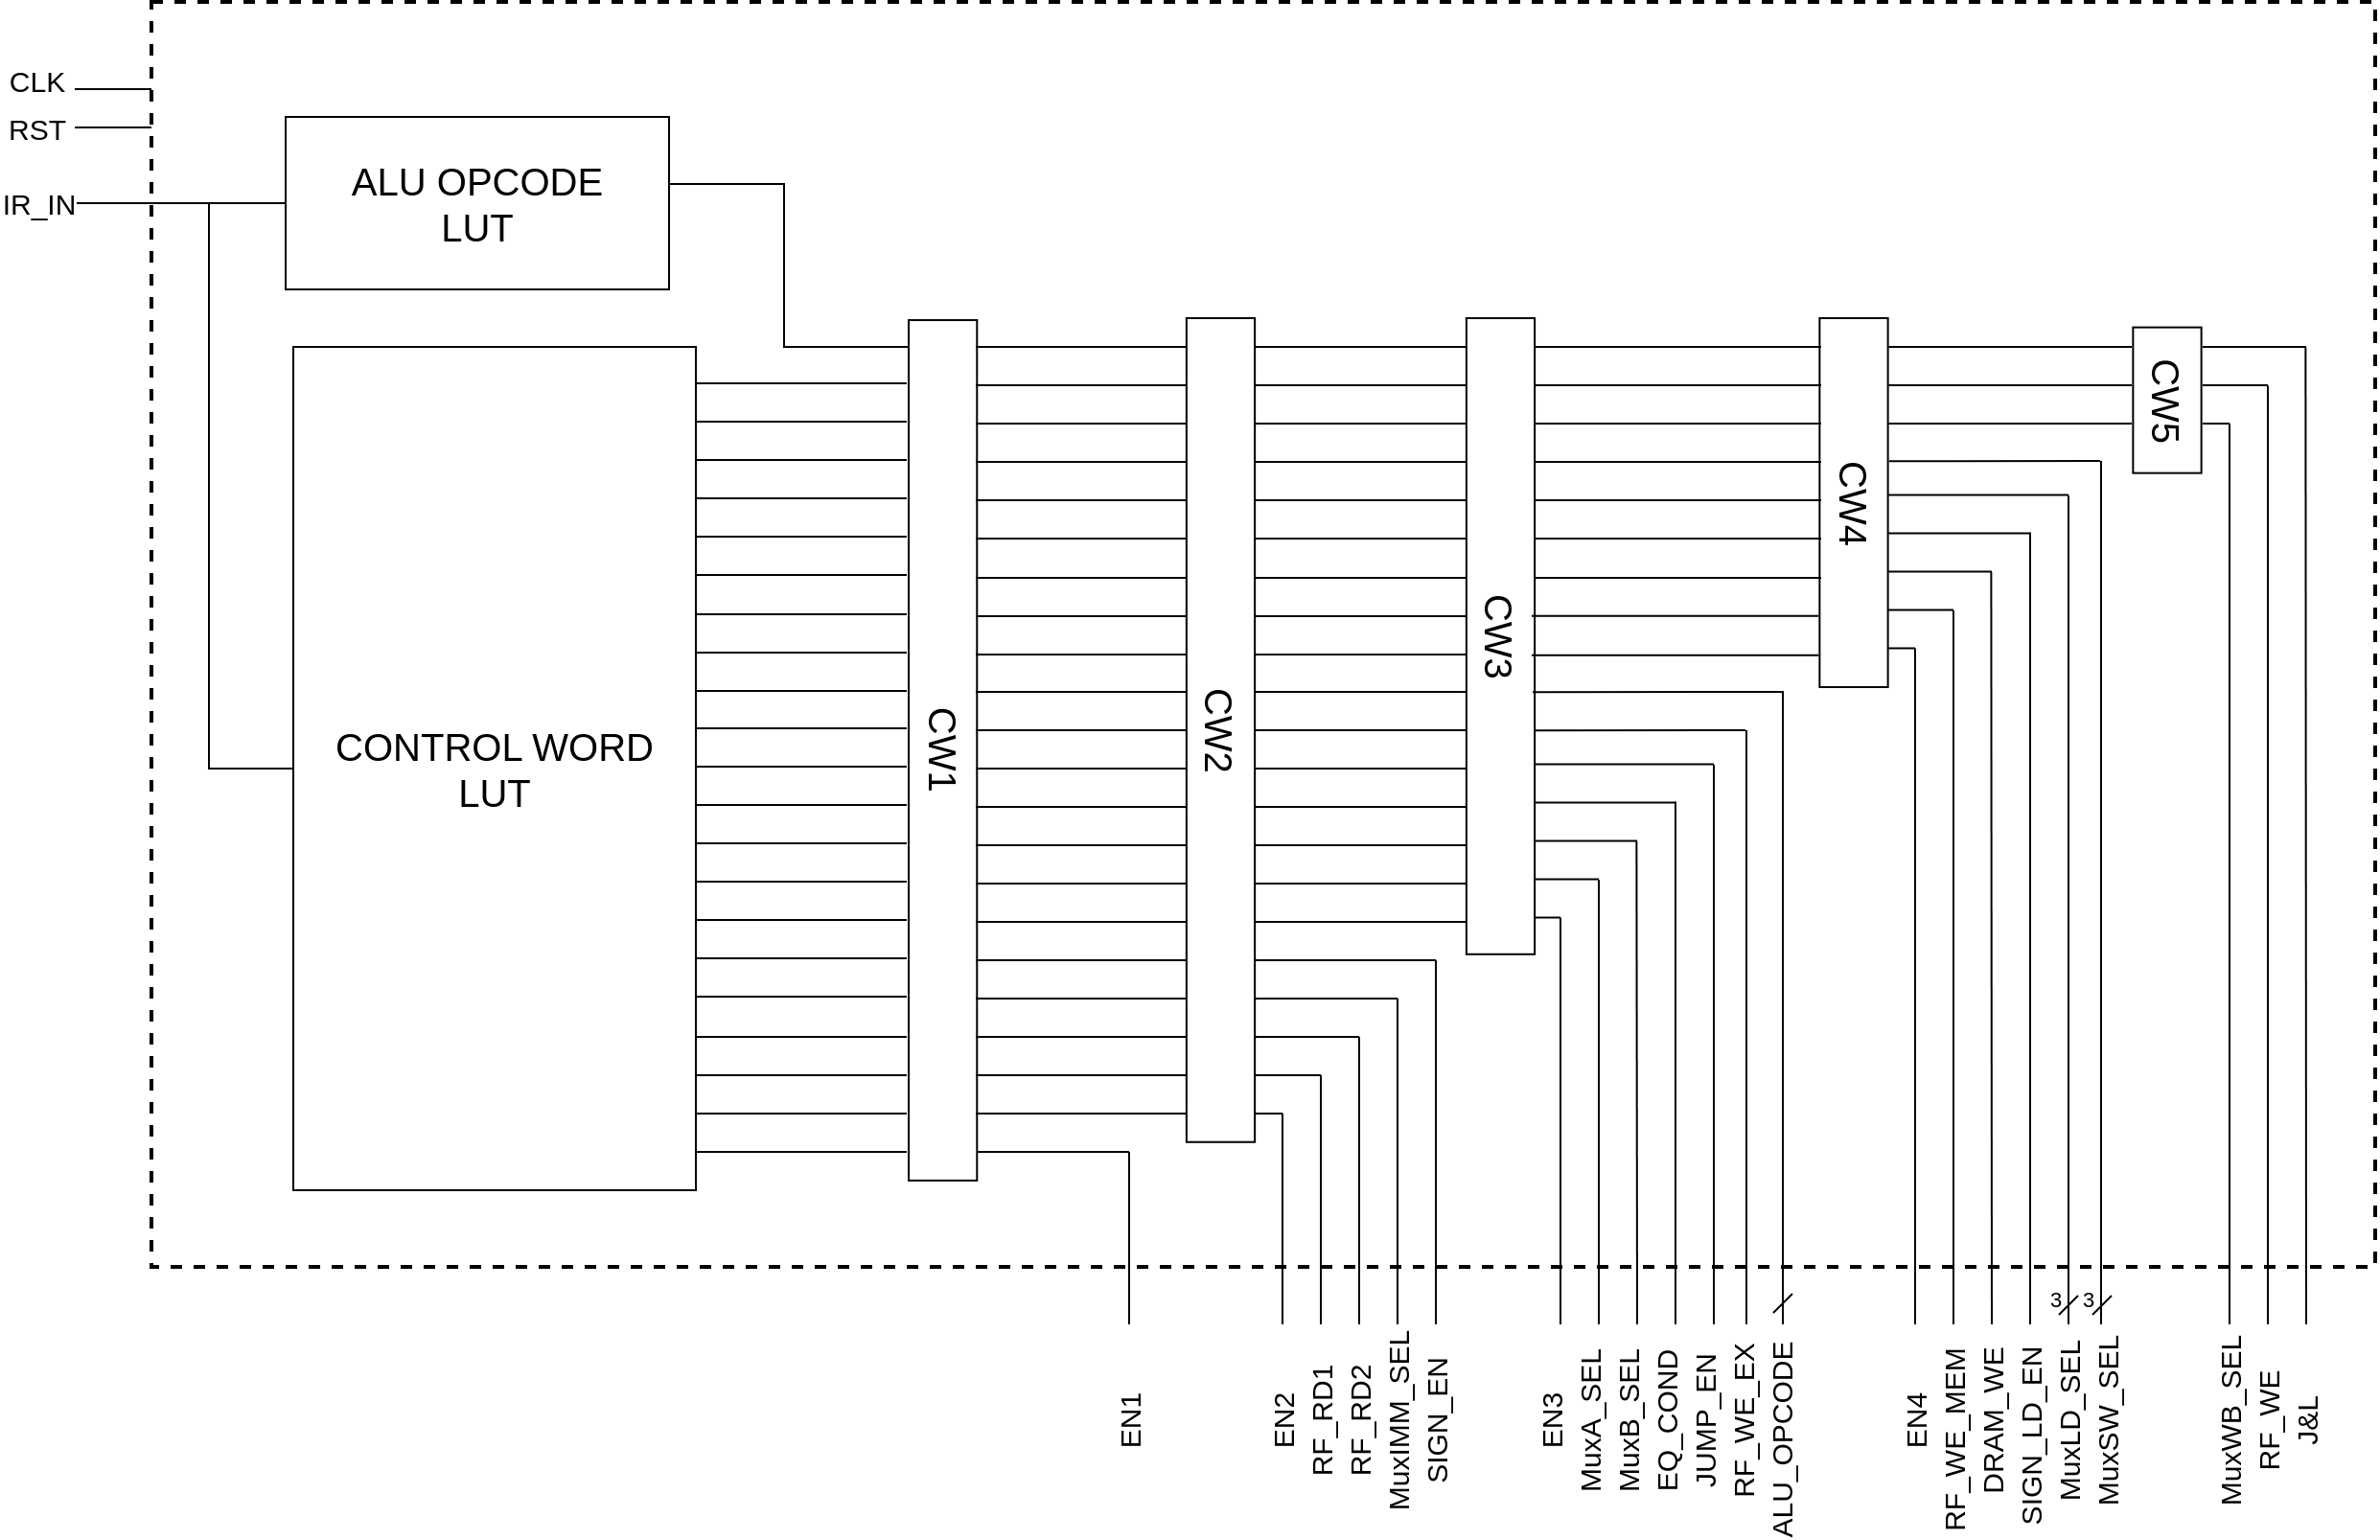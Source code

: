 <mxfile version="13.7.2" type="github">
  <diagram id="BcgjFatTGbTyj0E-JvCU" name="Page-1">
    <mxGraphModel dx="1577" dy="983" grid="1" gridSize="10" guides="1" tooltips="1" connect="1" arrows="1" fold="1" page="1" pageScale="1" pageWidth="850" pageHeight="1100" math="0" shadow="0">
      <root>
        <mxCell id="0" />
        <mxCell id="1" parent="0" />
        <mxCell id="JgftFQ6_yCxk7IAfxNmy-196" value="" style="rounded=0;whiteSpace=wrap;html=1;dashed=1;strokeWidth=2;fillColor=none;" parent="1" vertex="1">
          <mxGeometry x="310" y="170" width="1160" height="660" as="geometry" />
        </mxCell>
        <mxCell id="JgftFQ6_yCxk7IAfxNmy-183" value="" style="endArrow=none;html=1;" parent="1" edge="1">
          <mxGeometry width="50" height="50" relative="1" as="geometry">
            <mxPoint x="270" y="235.52" as="sourcePoint" />
            <mxPoint x="310" y="235.52" as="targetPoint" />
          </mxGeometry>
        </mxCell>
        <mxCell id="JgftFQ6_yCxk7IAfxNmy-184" value="" style="endArrow=none;html=1;" parent="1" edge="1">
          <mxGeometry width="50" height="50" relative="1" as="geometry">
            <mxPoint x="270" y="215.52" as="sourcePoint" />
            <mxPoint x="310" y="215.52" as="targetPoint" />
          </mxGeometry>
        </mxCell>
        <mxCell id="JgftFQ6_yCxk7IAfxNmy-195" value="" style="group;" parent="1" vertex="1" connectable="0">
          <mxGeometry x="270" y="230" width="1164" height="630" as="geometry" />
        </mxCell>
        <mxCell id="JgftFQ6_yCxk7IAfxNmy-191" style="edgeStyle=orthogonalEdgeStyle;rounded=0;orthogonalLoop=1;jettySize=auto;html=1;endArrow=none;endFill=0;" parent="JgftFQ6_yCxk7IAfxNmy-195" source="JgftFQ6_yCxk7IAfxNmy-2" edge="1">
          <mxGeometry relative="1" as="geometry">
            <mxPoint y="45" as="targetPoint" />
          </mxGeometry>
        </mxCell>
        <mxCell id="JgftFQ6_yCxk7IAfxNmy-231" value="IR_IN" style="edgeLabel;html=1;align=center;verticalAlign=middle;resizable=0;points=[];fontSize=15;" parent="JgftFQ6_yCxk7IAfxNmy-191" vertex="1" connectable="0">
          <mxGeometry x="0.841" relative="1" as="geometry">
            <mxPoint x="-28.62" as="offset" />
          </mxGeometry>
        </mxCell>
        <mxCell id="JgftFQ6_yCxk7IAfxNmy-2" value="ALU OPCODE &lt;br style=&quot;font-size: 20px;&quot;&gt;LUT" style="rounded=0;whiteSpace=wrap;html=1;fillColor=none;fontSize=20;" parent="JgftFQ6_yCxk7IAfxNmy-195" vertex="1">
          <mxGeometry x="110" width="200" height="90" as="geometry" />
        </mxCell>
        <mxCell id="JgftFQ6_yCxk7IAfxNmy-3" value="CONTROL WORD &lt;br style=&quot;font-size: 20px;&quot;&gt;LUT" style="rounded=0;whiteSpace=wrap;html=1;fillColor=none;fontSize=20;" parent="JgftFQ6_yCxk7IAfxNmy-195" vertex="1">
          <mxGeometry x="114" y="120" width="210" height="440" as="geometry" />
        </mxCell>
        <mxCell id="JgftFQ6_yCxk7IAfxNmy-189" style="edgeStyle=orthogonalEdgeStyle;rounded=0;orthogonalLoop=1;jettySize=auto;html=1;exitX=0;exitY=0.5;exitDx=0;exitDy=0;entryX=0;entryY=0.5;entryDx=0;entryDy=0;endArrow=none;endFill=0;" parent="JgftFQ6_yCxk7IAfxNmy-195" source="JgftFQ6_yCxk7IAfxNmy-2" target="JgftFQ6_yCxk7IAfxNmy-3" edge="1">
          <mxGeometry relative="1" as="geometry">
            <Array as="points">
              <mxPoint x="70" y="45" />
              <mxPoint x="70" y="340" />
            </Array>
          </mxGeometry>
        </mxCell>
        <mxCell id="JgftFQ6_yCxk7IAfxNmy-4" value="CW1" style="rounded=0;whiteSpace=wrap;html=1;rotation=90;fontSize=20;" parent="JgftFQ6_yCxk7IAfxNmy-195" vertex="1">
          <mxGeometry x="228.37" y="312.67" width="448.92" height="35.63" as="geometry" />
        </mxCell>
        <mxCell id="JgftFQ6_yCxk7IAfxNmy-5" style="edgeStyle=orthogonalEdgeStyle;rounded=0;orthogonalLoop=1;jettySize=auto;html=1;entryX=0.25;entryY=1;entryDx=0;entryDy=0;endArrow=none;endFill=0;" parent="JgftFQ6_yCxk7IAfxNmy-195" source="JgftFQ6_yCxk7IAfxNmy-2" target="JgftFQ6_yCxk7IAfxNmy-4" edge="1">
          <mxGeometry relative="1" as="geometry">
            <Array as="points">
              <mxPoint x="370" y="35" />
              <mxPoint x="370" y="120" />
              <mxPoint x="435" y="120" />
            </Array>
          </mxGeometry>
        </mxCell>
        <mxCell id="JgftFQ6_yCxk7IAfxNmy-29" value="" style="endArrow=none;html=1;" parent="JgftFQ6_yCxk7IAfxNmy-195" edge="1">
          <mxGeometry width="50" height="50" relative="1" as="geometry">
            <mxPoint x="470" y="120" as="sourcePoint" />
            <mxPoint x="580" y="120" as="targetPoint" />
          </mxGeometry>
        </mxCell>
        <mxCell id="JgftFQ6_yCxk7IAfxNmy-30" value="" style="endArrow=none;html=1;" parent="JgftFQ6_yCxk7IAfxNmy-195" edge="1">
          <mxGeometry width="50" height="50" relative="1" as="geometry">
            <mxPoint x="470" y="140.0" as="sourcePoint" />
            <mxPoint x="580" y="140.0" as="targetPoint" />
          </mxGeometry>
        </mxCell>
        <mxCell id="JgftFQ6_yCxk7IAfxNmy-31" value="" style="endArrow=none;html=1;" parent="JgftFQ6_yCxk7IAfxNmy-195" edge="1">
          <mxGeometry width="50" height="50" relative="1" as="geometry">
            <mxPoint x="470" y="160.0" as="sourcePoint" />
            <mxPoint x="580" y="160.0" as="targetPoint" />
          </mxGeometry>
        </mxCell>
        <mxCell id="JgftFQ6_yCxk7IAfxNmy-32" value="" style="endArrow=none;html=1;" parent="JgftFQ6_yCxk7IAfxNmy-195" edge="1">
          <mxGeometry width="50" height="50" relative="1" as="geometry">
            <mxPoint x="470" y="180.0" as="sourcePoint" />
            <mxPoint x="580" y="180.0" as="targetPoint" />
          </mxGeometry>
        </mxCell>
        <mxCell id="JgftFQ6_yCxk7IAfxNmy-33" value="" style="endArrow=none;html=1;" parent="JgftFQ6_yCxk7IAfxNmy-195" edge="1">
          <mxGeometry width="50" height="50" relative="1" as="geometry">
            <mxPoint x="470" y="200.0" as="sourcePoint" />
            <mxPoint x="580" y="200.0" as="targetPoint" />
          </mxGeometry>
        </mxCell>
        <mxCell id="JgftFQ6_yCxk7IAfxNmy-34" value="" style="endArrow=none;html=1;" parent="JgftFQ6_yCxk7IAfxNmy-195" edge="1">
          <mxGeometry width="50" height="50" relative="1" as="geometry">
            <mxPoint x="470" y="220" as="sourcePoint" />
            <mxPoint x="580" y="220" as="targetPoint" />
          </mxGeometry>
        </mxCell>
        <mxCell id="JgftFQ6_yCxk7IAfxNmy-35" value="" style="endArrow=none;html=1;" parent="JgftFQ6_yCxk7IAfxNmy-195" edge="1">
          <mxGeometry width="50" height="50" relative="1" as="geometry">
            <mxPoint x="470" y="240.46" as="sourcePoint" />
            <mxPoint x="580" y="240.46" as="targetPoint" />
          </mxGeometry>
        </mxCell>
        <mxCell id="JgftFQ6_yCxk7IAfxNmy-36" value="" style="endArrow=none;html=1;" parent="JgftFQ6_yCxk7IAfxNmy-195" edge="1">
          <mxGeometry width="50" height="50" relative="1" as="geometry">
            <mxPoint x="470" y="260.46" as="sourcePoint" />
            <mxPoint x="580" y="260.46" as="targetPoint" />
          </mxGeometry>
        </mxCell>
        <mxCell id="JgftFQ6_yCxk7IAfxNmy-37" value="" style="endArrow=none;html=1;" parent="JgftFQ6_yCxk7IAfxNmy-195" edge="1">
          <mxGeometry width="50" height="50" relative="1" as="geometry">
            <mxPoint x="470" y="280.46" as="sourcePoint" />
            <mxPoint x="580" y="280.46" as="targetPoint" />
          </mxGeometry>
        </mxCell>
        <mxCell id="JgftFQ6_yCxk7IAfxNmy-38" value="" style="endArrow=none;html=1;" parent="JgftFQ6_yCxk7IAfxNmy-195" edge="1">
          <mxGeometry width="50" height="50" relative="1" as="geometry">
            <mxPoint x="470" y="300" as="sourcePoint" />
            <mxPoint x="580" y="300" as="targetPoint" />
          </mxGeometry>
        </mxCell>
        <mxCell id="JgftFQ6_yCxk7IAfxNmy-39" value="" style="endArrow=none;html=1;" parent="JgftFQ6_yCxk7IAfxNmy-195" edge="1">
          <mxGeometry width="50" height="50" relative="1" as="geometry">
            <mxPoint x="470" y="320" as="sourcePoint" />
            <mxPoint x="580" y="320" as="targetPoint" />
          </mxGeometry>
        </mxCell>
        <mxCell id="JgftFQ6_yCxk7IAfxNmy-40" value="" style="endArrow=none;html=1;" parent="JgftFQ6_yCxk7IAfxNmy-195" edge="1">
          <mxGeometry width="50" height="50" relative="1" as="geometry">
            <mxPoint x="470" y="340" as="sourcePoint" />
            <mxPoint x="580" y="340" as="targetPoint" />
          </mxGeometry>
        </mxCell>
        <mxCell id="JgftFQ6_yCxk7IAfxNmy-41" value="" style="endArrow=none;html=1;" parent="JgftFQ6_yCxk7IAfxNmy-195" edge="1">
          <mxGeometry width="50" height="50" relative="1" as="geometry">
            <mxPoint x="470" y="360" as="sourcePoint" />
            <mxPoint x="580" y="360" as="targetPoint" />
          </mxGeometry>
        </mxCell>
        <mxCell id="JgftFQ6_yCxk7IAfxNmy-42" value="" style="endArrow=none;html=1;" parent="JgftFQ6_yCxk7IAfxNmy-195" edge="1">
          <mxGeometry width="50" height="50" relative="1" as="geometry">
            <mxPoint x="470" y="380" as="sourcePoint" />
            <mxPoint x="580" y="380" as="targetPoint" />
          </mxGeometry>
        </mxCell>
        <mxCell id="JgftFQ6_yCxk7IAfxNmy-43" value="" style="endArrow=none;html=1;" parent="JgftFQ6_yCxk7IAfxNmy-195" edge="1">
          <mxGeometry width="50" height="50" relative="1" as="geometry">
            <mxPoint x="470" y="400" as="sourcePoint" />
            <mxPoint x="580" y="400" as="targetPoint" />
          </mxGeometry>
        </mxCell>
        <mxCell id="JgftFQ6_yCxk7IAfxNmy-44" value="" style="endArrow=none;html=1;" parent="JgftFQ6_yCxk7IAfxNmy-195" edge="1">
          <mxGeometry width="50" height="50" relative="1" as="geometry">
            <mxPoint x="470" y="420" as="sourcePoint" />
            <mxPoint x="580" y="420" as="targetPoint" />
          </mxGeometry>
        </mxCell>
        <mxCell id="JgftFQ6_yCxk7IAfxNmy-45" value="" style="endArrow=none;html=1;" parent="JgftFQ6_yCxk7IAfxNmy-195" edge="1">
          <mxGeometry width="50" height="50" relative="1" as="geometry">
            <mxPoint x="470" y="440" as="sourcePoint" />
            <mxPoint x="580" y="440" as="targetPoint" />
          </mxGeometry>
        </mxCell>
        <mxCell id="JgftFQ6_yCxk7IAfxNmy-47" value="CW2" style="rounded=0;whiteSpace=wrap;html=1;rotation=90;fontSize=20;" parent="JgftFQ6_yCxk7IAfxNmy-195" vertex="1">
          <mxGeometry x="382.82" y="302.12" width="429.87" height="35.63" as="geometry" />
        </mxCell>
        <mxCell id="JgftFQ6_yCxk7IAfxNmy-48" value="" style="endArrow=none;html=1;" parent="JgftFQ6_yCxk7IAfxNmy-195" edge="1">
          <mxGeometry width="50" height="50" relative="1" as="geometry">
            <mxPoint x="616" y="120" as="sourcePoint" />
            <mxPoint x="726" y="120" as="targetPoint" />
          </mxGeometry>
        </mxCell>
        <mxCell id="JgftFQ6_yCxk7IAfxNmy-49" value="" style="endArrow=none;html=1;" parent="JgftFQ6_yCxk7IAfxNmy-195" edge="1">
          <mxGeometry width="50" height="50" relative="1" as="geometry">
            <mxPoint x="616" y="140" as="sourcePoint" />
            <mxPoint x="726" y="140" as="targetPoint" />
          </mxGeometry>
        </mxCell>
        <mxCell id="JgftFQ6_yCxk7IAfxNmy-50" value="" style="endArrow=none;html=1;" parent="JgftFQ6_yCxk7IAfxNmy-195" edge="1">
          <mxGeometry width="50" height="50" relative="1" as="geometry">
            <mxPoint x="616" y="160" as="sourcePoint" />
            <mxPoint x="726" y="160" as="targetPoint" />
          </mxGeometry>
        </mxCell>
        <mxCell id="JgftFQ6_yCxk7IAfxNmy-51" value="" style="endArrow=none;html=1;" parent="JgftFQ6_yCxk7IAfxNmy-195" edge="1">
          <mxGeometry width="50" height="50" relative="1" as="geometry">
            <mxPoint x="616" y="180" as="sourcePoint" />
            <mxPoint x="726" y="180" as="targetPoint" />
          </mxGeometry>
        </mxCell>
        <mxCell id="JgftFQ6_yCxk7IAfxNmy-52" value="" style="endArrow=none;html=1;" parent="JgftFQ6_yCxk7IAfxNmy-195" edge="1">
          <mxGeometry width="50" height="50" relative="1" as="geometry">
            <mxPoint x="616" y="200" as="sourcePoint" />
            <mxPoint x="726" y="200" as="targetPoint" />
          </mxGeometry>
        </mxCell>
        <mxCell id="JgftFQ6_yCxk7IAfxNmy-53" value="" style="endArrow=none;html=1;" parent="JgftFQ6_yCxk7IAfxNmy-195" edge="1">
          <mxGeometry width="50" height="50" relative="1" as="geometry">
            <mxPoint x="616" y="220.0" as="sourcePoint" />
            <mxPoint x="726" y="220.0" as="targetPoint" />
          </mxGeometry>
        </mxCell>
        <mxCell id="JgftFQ6_yCxk7IAfxNmy-54" value="" style="endArrow=none;html=1;" parent="JgftFQ6_yCxk7IAfxNmy-195" edge="1">
          <mxGeometry width="50" height="50" relative="1" as="geometry">
            <mxPoint x="616" y="240.46" as="sourcePoint" />
            <mxPoint x="726" y="240.46" as="targetPoint" />
          </mxGeometry>
        </mxCell>
        <mxCell id="JgftFQ6_yCxk7IAfxNmy-55" value="" style="endArrow=none;html=1;" parent="JgftFQ6_yCxk7IAfxNmy-195" edge="1">
          <mxGeometry width="50" height="50" relative="1" as="geometry">
            <mxPoint x="616" y="260.46" as="sourcePoint" />
            <mxPoint x="726" y="260.46" as="targetPoint" />
          </mxGeometry>
        </mxCell>
        <mxCell id="JgftFQ6_yCxk7IAfxNmy-56" value="" style="endArrow=none;html=1;" parent="JgftFQ6_yCxk7IAfxNmy-195" edge="1">
          <mxGeometry width="50" height="50" relative="1" as="geometry">
            <mxPoint x="616" y="280.46" as="sourcePoint" />
            <mxPoint x="726" y="280.46" as="targetPoint" />
          </mxGeometry>
        </mxCell>
        <mxCell id="JgftFQ6_yCxk7IAfxNmy-57" value="" style="endArrow=none;html=1;" parent="JgftFQ6_yCxk7IAfxNmy-195" edge="1">
          <mxGeometry width="50" height="50" relative="1" as="geometry">
            <mxPoint x="616" y="300.0" as="sourcePoint" />
            <mxPoint x="726" y="300.0" as="targetPoint" />
          </mxGeometry>
        </mxCell>
        <mxCell id="JgftFQ6_yCxk7IAfxNmy-58" value="" style="endArrow=none;html=1;" parent="JgftFQ6_yCxk7IAfxNmy-195" edge="1">
          <mxGeometry width="50" height="50" relative="1" as="geometry">
            <mxPoint x="616" y="320.0" as="sourcePoint" />
            <mxPoint x="726" y="320.0" as="targetPoint" />
          </mxGeometry>
        </mxCell>
        <mxCell id="JgftFQ6_yCxk7IAfxNmy-59" value="" style="endArrow=none;html=1;" parent="JgftFQ6_yCxk7IAfxNmy-195" edge="1">
          <mxGeometry width="50" height="50" relative="1" as="geometry">
            <mxPoint x="616" y="340.0" as="sourcePoint" />
            <mxPoint x="726" y="340.0" as="targetPoint" />
          </mxGeometry>
        </mxCell>
        <mxCell id="JgftFQ6_yCxk7IAfxNmy-60" value="CW3" style="rounded=0;whiteSpace=wrap;html=1;rotation=90;fontSize=20;" parent="JgftFQ6_yCxk7IAfxNmy-195" vertex="1">
          <mxGeometry x="577.82" y="253.13" width="331.87" height="35.63" as="geometry" />
        </mxCell>
        <mxCell id="JgftFQ6_yCxk7IAfxNmy-68" value="CW4" style="rounded=0;whiteSpace=wrap;html=1;rotation=90;fontSize=20;" parent="JgftFQ6_yCxk7IAfxNmy-195" vertex="1">
          <mxGeometry x="831.75" y="183.44" width="192.5" height="35.63" as="geometry" />
        </mxCell>
        <mxCell id="JgftFQ6_yCxk7IAfxNmy-69" value="" style="endArrow=none;html=1;" parent="JgftFQ6_yCxk7IAfxNmy-195" edge="1">
          <mxGeometry width="50" height="50" relative="1" as="geometry">
            <mxPoint x="324" y="139" as="sourcePoint" />
            <mxPoint x="434" y="139" as="targetPoint" />
          </mxGeometry>
        </mxCell>
        <mxCell id="JgftFQ6_yCxk7IAfxNmy-70" value="" style="endArrow=none;html=1;" parent="JgftFQ6_yCxk7IAfxNmy-195" edge="1">
          <mxGeometry width="50" height="50" relative="1" as="geometry">
            <mxPoint x="324" y="159" as="sourcePoint" />
            <mxPoint x="434" y="159" as="targetPoint" />
          </mxGeometry>
        </mxCell>
        <mxCell id="JgftFQ6_yCxk7IAfxNmy-71" value="" style="endArrow=none;html=1;" parent="JgftFQ6_yCxk7IAfxNmy-195" edge="1">
          <mxGeometry width="50" height="50" relative="1" as="geometry">
            <mxPoint x="324" y="179" as="sourcePoint" />
            <mxPoint x="434" y="179" as="targetPoint" />
          </mxGeometry>
        </mxCell>
        <mxCell id="JgftFQ6_yCxk7IAfxNmy-72" value="" style="endArrow=none;html=1;" parent="JgftFQ6_yCxk7IAfxNmy-195" edge="1">
          <mxGeometry width="50" height="50" relative="1" as="geometry">
            <mxPoint x="324" y="199" as="sourcePoint" />
            <mxPoint x="434" y="199" as="targetPoint" />
          </mxGeometry>
        </mxCell>
        <mxCell id="JgftFQ6_yCxk7IAfxNmy-73" value="" style="endArrow=none;html=1;" parent="JgftFQ6_yCxk7IAfxNmy-195" edge="1">
          <mxGeometry width="50" height="50" relative="1" as="geometry">
            <mxPoint x="324" y="219" as="sourcePoint" />
            <mxPoint x="434" y="219" as="targetPoint" />
          </mxGeometry>
        </mxCell>
        <mxCell id="JgftFQ6_yCxk7IAfxNmy-74" value="" style="endArrow=none;html=1;" parent="JgftFQ6_yCxk7IAfxNmy-195" edge="1">
          <mxGeometry width="50" height="50" relative="1" as="geometry">
            <mxPoint x="324" y="239" as="sourcePoint" />
            <mxPoint x="434" y="239" as="targetPoint" />
          </mxGeometry>
        </mxCell>
        <mxCell id="JgftFQ6_yCxk7IAfxNmy-75" value="" style="endArrow=none;html=1;" parent="JgftFQ6_yCxk7IAfxNmy-195" edge="1">
          <mxGeometry width="50" height="50" relative="1" as="geometry">
            <mxPoint x="324" y="259.46" as="sourcePoint" />
            <mxPoint x="434" y="259.46" as="targetPoint" />
          </mxGeometry>
        </mxCell>
        <mxCell id="JgftFQ6_yCxk7IAfxNmy-76" value="" style="endArrow=none;html=1;" parent="JgftFQ6_yCxk7IAfxNmy-195" edge="1">
          <mxGeometry width="50" height="50" relative="1" as="geometry">
            <mxPoint x="324" y="279.46" as="sourcePoint" />
            <mxPoint x="434" y="279.46" as="targetPoint" />
          </mxGeometry>
        </mxCell>
        <mxCell id="JgftFQ6_yCxk7IAfxNmy-77" value="" style="endArrow=none;html=1;" parent="JgftFQ6_yCxk7IAfxNmy-195" edge="1">
          <mxGeometry width="50" height="50" relative="1" as="geometry">
            <mxPoint x="324" y="299.46" as="sourcePoint" />
            <mxPoint x="434" y="299.46" as="targetPoint" />
          </mxGeometry>
        </mxCell>
        <mxCell id="JgftFQ6_yCxk7IAfxNmy-78" value="" style="endArrow=none;html=1;" parent="JgftFQ6_yCxk7IAfxNmy-195" edge="1">
          <mxGeometry width="50" height="50" relative="1" as="geometry">
            <mxPoint x="324" y="319" as="sourcePoint" />
            <mxPoint x="434" y="319" as="targetPoint" />
          </mxGeometry>
        </mxCell>
        <mxCell id="JgftFQ6_yCxk7IAfxNmy-79" value="" style="endArrow=none;html=1;" parent="JgftFQ6_yCxk7IAfxNmy-195" edge="1">
          <mxGeometry width="50" height="50" relative="1" as="geometry">
            <mxPoint x="324" y="339" as="sourcePoint" />
            <mxPoint x="434" y="339" as="targetPoint" />
          </mxGeometry>
        </mxCell>
        <mxCell id="JgftFQ6_yCxk7IAfxNmy-80" value="" style="endArrow=none;html=1;" parent="JgftFQ6_yCxk7IAfxNmy-195" edge="1">
          <mxGeometry width="50" height="50" relative="1" as="geometry">
            <mxPoint x="324" y="359" as="sourcePoint" />
            <mxPoint x="434" y="359" as="targetPoint" />
          </mxGeometry>
        </mxCell>
        <mxCell id="JgftFQ6_yCxk7IAfxNmy-81" value="" style="endArrow=none;html=1;" parent="JgftFQ6_yCxk7IAfxNmy-195" edge="1">
          <mxGeometry width="50" height="50" relative="1" as="geometry">
            <mxPoint x="324" y="379" as="sourcePoint" />
            <mxPoint x="434" y="379" as="targetPoint" />
          </mxGeometry>
        </mxCell>
        <mxCell id="JgftFQ6_yCxk7IAfxNmy-82" value="" style="endArrow=none;html=1;" parent="JgftFQ6_yCxk7IAfxNmy-195" edge="1">
          <mxGeometry width="50" height="50" relative="1" as="geometry">
            <mxPoint x="324" y="399" as="sourcePoint" />
            <mxPoint x="434" y="399" as="targetPoint" />
          </mxGeometry>
        </mxCell>
        <mxCell id="JgftFQ6_yCxk7IAfxNmy-83" value="" style="endArrow=none;html=1;" parent="JgftFQ6_yCxk7IAfxNmy-195" edge="1">
          <mxGeometry width="50" height="50" relative="1" as="geometry">
            <mxPoint x="324" y="419" as="sourcePoint" />
            <mxPoint x="434" y="419" as="targetPoint" />
          </mxGeometry>
        </mxCell>
        <mxCell id="JgftFQ6_yCxk7IAfxNmy-84" value="" style="endArrow=none;html=1;" parent="JgftFQ6_yCxk7IAfxNmy-195" edge="1">
          <mxGeometry width="50" height="50" relative="1" as="geometry">
            <mxPoint x="324" y="439" as="sourcePoint" />
            <mxPoint x="434" y="439" as="targetPoint" />
          </mxGeometry>
        </mxCell>
        <mxCell id="JgftFQ6_yCxk7IAfxNmy-85" value="" style="endArrow=none;html=1;" parent="JgftFQ6_yCxk7IAfxNmy-195" edge="1">
          <mxGeometry width="50" height="50" relative="1" as="geometry">
            <mxPoint x="324" y="459" as="sourcePoint" />
            <mxPoint x="434" y="459" as="targetPoint" />
          </mxGeometry>
        </mxCell>
        <mxCell id="JgftFQ6_yCxk7IAfxNmy-86" value="" style="endArrow=none;html=1;" parent="JgftFQ6_yCxk7IAfxNmy-195" edge="1">
          <mxGeometry width="50" height="50" relative="1" as="geometry">
            <mxPoint x="324" y="480" as="sourcePoint" />
            <mxPoint x="434" y="480" as="targetPoint" />
          </mxGeometry>
        </mxCell>
        <mxCell id="JgftFQ6_yCxk7IAfxNmy-87" value="" style="endArrow=none;html=1;" parent="JgftFQ6_yCxk7IAfxNmy-195" edge="1">
          <mxGeometry width="50" height="50" relative="1" as="geometry">
            <mxPoint x="324" y="500" as="sourcePoint" />
            <mxPoint x="434" y="500" as="targetPoint" />
          </mxGeometry>
        </mxCell>
        <mxCell id="JgftFQ6_yCxk7IAfxNmy-88" value="" style="endArrow=none;html=1;" parent="JgftFQ6_yCxk7IAfxNmy-195" edge="1">
          <mxGeometry width="50" height="50" relative="1" as="geometry">
            <mxPoint x="324" y="520" as="sourcePoint" />
            <mxPoint x="434" y="520" as="targetPoint" />
          </mxGeometry>
        </mxCell>
        <mxCell id="JgftFQ6_yCxk7IAfxNmy-89" value="" style="endArrow=none;html=1;" parent="JgftFQ6_yCxk7IAfxNmy-195" edge="1">
          <mxGeometry width="50" height="50" relative="1" as="geometry">
            <mxPoint x="324" y="540" as="sourcePoint" />
            <mxPoint x="434" y="540" as="targetPoint" />
          </mxGeometry>
        </mxCell>
        <mxCell id="JgftFQ6_yCxk7IAfxNmy-90" value="" style="endArrow=none;html=1;" parent="JgftFQ6_yCxk7IAfxNmy-195" edge="1">
          <mxGeometry width="50" height="50" relative="1" as="geometry">
            <mxPoint x="470" y="460" as="sourcePoint" />
            <mxPoint x="580" y="460" as="targetPoint" />
          </mxGeometry>
        </mxCell>
        <mxCell id="JgftFQ6_yCxk7IAfxNmy-91" value="" style="endArrow=none;html=1;" parent="JgftFQ6_yCxk7IAfxNmy-195" edge="1">
          <mxGeometry width="50" height="50" relative="1" as="geometry">
            <mxPoint x="470" y="480" as="sourcePoint" />
            <mxPoint x="580" y="480" as="targetPoint" />
          </mxGeometry>
        </mxCell>
        <mxCell id="JgftFQ6_yCxk7IAfxNmy-92" value="" style="endArrow=none;html=1;" parent="JgftFQ6_yCxk7IAfxNmy-195" edge="1">
          <mxGeometry width="50" height="50" relative="1" as="geometry">
            <mxPoint x="470" y="500" as="sourcePoint" />
            <mxPoint x="580" y="500" as="targetPoint" />
          </mxGeometry>
        </mxCell>
        <mxCell id="JgftFQ6_yCxk7IAfxNmy-93" value="" style="endArrow=none;html=1;" parent="JgftFQ6_yCxk7IAfxNmy-195" edge="1">
          <mxGeometry width="50" height="50" relative="1" as="geometry">
            <mxPoint x="470" y="520" as="sourcePoint" />
            <mxPoint x="580" y="520" as="targetPoint" />
          </mxGeometry>
        </mxCell>
        <mxCell id="JgftFQ6_yCxk7IAfxNmy-94" value="" style="endArrow=none;html=1;" parent="JgftFQ6_yCxk7IAfxNmy-195" edge="1">
          <mxGeometry width="50" height="50" relative="1" as="geometry">
            <mxPoint x="616" y="360" as="sourcePoint" />
            <mxPoint x="726" y="360" as="targetPoint" />
          </mxGeometry>
        </mxCell>
        <mxCell id="JgftFQ6_yCxk7IAfxNmy-95" value="" style="endArrow=none;html=1;" parent="JgftFQ6_yCxk7IAfxNmy-195" edge="1">
          <mxGeometry width="50" height="50" relative="1" as="geometry">
            <mxPoint x="616" y="380" as="sourcePoint" />
            <mxPoint x="726" y="380" as="targetPoint" />
          </mxGeometry>
        </mxCell>
        <mxCell id="JgftFQ6_yCxk7IAfxNmy-96" value="" style="endArrow=none;html=1;" parent="JgftFQ6_yCxk7IAfxNmy-195" edge="1">
          <mxGeometry width="50" height="50" relative="1" as="geometry">
            <mxPoint x="616" y="400" as="sourcePoint" />
            <mxPoint x="726" y="400" as="targetPoint" />
          </mxGeometry>
        </mxCell>
        <mxCell id="JgftFQ6_yCxk7IAfxNmy-97" value="" style="endArrow=none;html=1;" parent="JgftFQ6_yCxk7IAfxNmy-195" edge="1">
          <mxGeometry width="50" height="50" relative="1" as="geometry">
            <mxPoint x="616" y="420" as="sourcePoint" />
            <mxPoint x="726" y="420" as="targetPoint" />
          </mxGeometry>
        </mxCell>
        <mxCell id="JgftFQ6_yCxk7IAfxNmy-102" value="CW5" style="rounded=0;whiteSpace=wrap;html=1;rotation=90;fontSize=20;" parent="JgftFQ6_yCxk7IAfxNmy-195" vertex="1">
          <mxGeometry x="1053.5" y="130" width="76" height="35.63" as="geometry" />
        </mxCell>
        <mxCell id="JgftFQ6_yCxk7IAfxNmy-108" value="" style="endArrow=none;html=1;" parent="JgftFQ6_yCxk7IAfxNmy-195" edge="1">
          <mxGeometry width="50" height="50" relative="1" as="geometry">
            <mxPoint x="470.82" y="540" as="sourcePoint" />
            <mxPoint x="550" y="540" as="targetPoint" />
          </mxGeometry>
        </mxCell>
        <mxCell id="JgftFQ6_yCxk7IAfxNmy-109" value="" style="endArrow=none;html=1;" parent="JgftFQ6_yCxk7IAfxNmy-195" edge="1">
          <mxGeometry width="50" height="50" relative="1" as="geometry">
            <mxPoint x="616" y="440" as="sourcePoint" />
            <mxPoint x="710" y="440" as="targetPoint" />
          </mxGeometry>
        </mxCell>
        <mxCell id="JgftFQ6_yCxk7IAfxNmy-110" value="" style="endArrow=none;html=1;" parent="JgftFQ6_yCxk7IAfxNmy-195" edge="1">
          <mxGeometry width="50" height="50" relative="1" as="geometry">
            <mxPoint x="616" y="460" as="sourcePoint" />
            <mxPoint x="690" y="460" as="targetPoint" />
          </mxGeometry>
        </mxCell>
        <mxCell id="JgftFQ6_yCxk7IAfxNmy-111" value="" style="endArrow=none;html=1;" parent="JgftFQ6_yCxk7IAfxNmy-195" edge="1">
          <mxGeometry width="50" height="50" relative="1" as="geometry">
            <mxPoint x="616" y="480" as="sourcePoint" />
            <mxPoint x="670" y="480" as="targetPoint" />
          </mxGeometry>
        </mxCell>
        <mxCell id="JgftFQ6_yCxk7IAfxNmy-112" value="" style="endArrow=none;html=1;" parent="JgftFQ6_yCxk7IAfxNmy-195" edge="1">
          <mxGeometry width="50" height="50" relative="1" as="geometry">
            <mxPoint x="616" y="500" as="sourcePoint" />
            <mxPoint x="650" y="500" as="targetPoint" />
          </mxGeometry>
        </mxCell>
        <mxCell id="JgftFQ6_yCxk7IAfxNmy-113" value="" style="endArrow=none;html=1;" parent="JgftFQ6_yCxk7IAfxNmy-195" edge="1">
          <mxGeometry width="50" height="50" relative="1" as="geometry">
            <mxPoint x="616" y="520" as="sourcePoint" />
            <mxPoint x="630" y="520" as="targetPoint" />
          </mxGeometry>
        </mxCell>
        <mxCell id="JgftFQ6_yCxk7IAfxNmy-127" value="" style="endArrow=none;html=1;" parent="JgftFQ6_yCxk7IAfxNmy-195" edge="1">
          <mxGeometry width="50" height="50" relative="1" as="geometry">
            <mxPoint x="760.5" y="300.12" as="sourcePoint" />
            <mxPoint x="891.5" y="300" as="targetPoint" />
          </mxGeometry>
        </mxCell>
        <mxCell id="JgftFQ6_yCxk7IAfxNmy-103" value="" style="endArrow=none;html=1;" parent="JgftFQ6_yCxk7IAfxNmy-195" edge="1">
          <mxGeometry width="50" height="50" relative="1" as="geometry">
            <mxPoint x="946" y="120" as="sourcePoint" />
            <mxPoint x="1073" y="120" as="targetPoint" />
          </mxGeometry>
        </mxCell>
        <mxCell id="JgftFQ6_yCxk7IAfxNmy-104" value="" style="endArrow=none;html=1;" parent="JgftFQ6_yCxk7IAfxNmy-195" edge="1">
          <mxGeometry width="50" height="50" relative="1" as="geometry">
            <mxPoint x="946" y="140" as="sourcePoint" />
            <mxPoint x="1073" y="140" as="targetPoint" />
          </mxGeometry>
        </mxCell>
        <mxCell id="JgftFQ6_yCxk7IAfxNmy-105" value="" style="endArrow=none;html=1;" parent="JgftFQ6_yCxk7IAfxNmy-195" edge="1">
          <mxGeometry width="50" height="50" relative="1" as="geometry">
            <mxPoint x="946" y="160" as="sourcePoint" />
            <mxPoint x="1073" y="160" as="targetPoint" />
          </mxGeometry>
        </mxCell>
        <mxCell id="JgftFQ6_yCxk7IAfxNmy-143" value="" style="endArrow=none;html=1;" parent="JgftFQ6_yCxk7IAfxNmy-195" edge="1">
          <mxGeometry width="50" height="50" relative="1" as="geometry">
            <mxPoint x="550" y="630" as="sourcePoint" />
            <mxPoint x="550" y="540" as="targetPoint" />
          </mxGeometry>
        </mxCell>
        <mxCell id="JgftFQ6_yCxk7IAfxNmy-198" value="" style="edgeLabel;html=1;align=center;verticalAlign=middle;resizable=0;points=[];fontSize=20;horizontal=0;labelPosition=center;verticalLabelPosition=middle;" parent="JgftFQ6_yCxk7IAfxNmy-143" vertex="1" connectable="0">
          <mxGeometry x="-0.814" relative="1" as="geometry">
            <mxPoint y="4" as="offset" />
          </mxGeometry>
        </mxCell>
        <mxCell id="JgftFQ6_yCxk7IAfxNmy-144" value="" style="endArrow=none;html=1;" parent="JgftFQ6_yCxk7IAfxNmy-195" edge="1">
          <mxGeometry width="50" height="50" relative="1" as="geometry">
            <mxPoint x="630" y="630" as="sourcePoint" />
            <mxPoint x="630" y="520" as="targetPoint" />
          </mxGeometry>
        </mxCell>
        <mxCell id="JgftFQ6_yCxk7IAfxNmy-199" value="" style="edgeLabel;html=1;align=center;verticalAlign=middle;resizable=0;points=[];fontSize=20;horizontal=0;" parent="JgftFQ6_yCxk7IAfxNmy-144" vertex="1" connectable="0">
          <mxGeometry x="-0.797" y="-1" relative="1" as="geometry">
            <mxPoint x="-1" y="6" as="offset" />
          </mxGeometry>
        </mxCell>
        <mxCell id="JgftFQ6_yCxk7IAfxNmy-145" value="" style="endArrow=none;html=1;" parent="JgftFQ6_yCxk7IAfxNmy-195" edge="1">
          <mxGeometry width="50" height="50" relative="1" as="geometry">
            <mxPoint x="650" y="630" as="sourcePoint" />
            <mxPoint x="650" y="500" as="targetPoint" />
          </mxGeometry>
        </mxCell>
        <mxCell id="JgftFQ6_yCxk7IAfxNmy-200" value="" style="edgeLabel;html=1;align=center;verticalAlign=middle;resizable=0;points=[];fontSize=20;" parent="JgftFQ6_yCxk7IAfxNmy-145" vertex="1" connectable="0">
          <mxGeometry x="-0.85" y="-1" relative="1" as="geometry">
            <mxPoint as="offset" />
          </mxGeometry>
        </mxCell>
        <mxCell id="JgftFQ6_yCxk7IAfxNmy-146" value="" style="endArrow=none;html=1;" parent="JgftFQ6_yCxk7IAfxNmy-195" edge="1">
          <mxGeometry width="50" height="50" relative="1" as="geometry">
            <mxPoint x="670" y="630" as="sourcePoint" />
            <mxPoint x="670" y="480" as="targetPoint" />
          </mxGeometry>
        </mxCell>
        <mxCell id="JgftFQ6_yCxk7IAfxNmy-147" value="" style="endArrow=none;html=1;" parent="JgftFQ6_yCxk7IAfxNmy-195" edge="1">
          <mxGeometry width="50" height="50" relative="1" as="geometry">
            <mxPoint x="690" y="630" as="sourcePoint" />
            <mxPoint x="690" y="460" as="targetPoint" />
          </mxGeometry>
        </mxCell>
        <mxCell id="JgftFQ6_yCxk7IAfxNmy-148" value="" style="endArrow=none;html=1;" parent="JgftFQ6_yCxk7IAfxNmy-195" edge="1">
          <mxGeometry width="50" height="50" relative="1" as="geometry">
            <mxPoint x="710" y="630" as="sourcePoint" />
            <mxPoint x="710" y="440" as="targetPoint" />
          </mxGeometry>
        </mxCell>
        <mxCell id="JgftFQ6_yCxk7IAfxNmy-149" value="" style="endArrow=none;html=1;" parent="JgftFQ6_yCxk7IAfxNmy-195" edge="1">
          <mxGeometry width="50" height="50" relative="1" as="geometry">
            <mxPoint x="815" y="630" as="sourcePoint" />
            <mxPoint x="814.69" y="378" as="targetPoint" />
          </mxGeometry>
        </mxCell>
        <mxCell id="JgftFQ6_yCxk7IAfxNmy-150" value="" style="endArrow=none;html=1;" parent="JgftFQ6_yCxk7IAfxNmy-195" edge="1">
          <mxGeometry width="50" height="50" relative="1" as="geometry">
            <mxPoint x="775" y="630" as="sourcePoint" />
            <mxPoint x="775" y="417.75" as="targetPoint" />
          </mxGeometry>
        </mxCell>
        <mxCell id="JgftFQ6_yCxk7IAfxNmy-122" value="" style="endArrow=none;html=1;" parent="JgftFQ6_yCxk7IAfxNmy-195" edge="1">
          <mxGeometry width="50" height="50" relative="1" as="geometry">
            <mxPoint x="761" y="337.75" as="sourcePoint" />
            <mxPoint x="855" y="337.75" as="targetPoint" />
          </mxGeometry>
        </mxCell>
        <mxCell id="JgftFQ6_yCxk7IAfxNmy-123" value="" style="endArrow=none;html=1;" parent="JgftFQ6_yCxk7IAfxNmy-195" edge="1">
          <mxGeometry width="50" height="50" relative="1" as="geometry">
            <mxPoint x="761" y="357.75" as="sourcePoint" />
            <mxPoint x="835" y="357.75" as="targetPoint" />
          </mxGeometry>
        </mxCell>
        <mxCell id="JgftFQ6_yCxk7IAfxNmy-124" value="" style="endArrow=none;html=1;" parent="JgftFQ6_yCxk7IAfxNmy-195" edge="1">
          <mxGeometry width="50" height="50" relative="1" as="geometry">
            <mxPoint x="761" y="377.75" as="sourcePoint" />
            <mxPoint x="815" y="377.75" as="targetPoint" />
          </mxGeometry>
        </mxCell>
        <mxCell id="JgftFQ6_yCxk7IAfxNmy-125" value="" style="endArrow=none;html=1;" parent="JgftFQ6_yCxk7IAfxNmy-195" edge="1">
          <mxGeometry width="50" height="50" relative="1" as="geometry">
            <mxPoint x="761" y="397.75" as="sourcePoint" />
            <mxPoint x="795" y="397.75" as="targetPoint" />
          </mxGeometry>
        </mxCell>
        <mxCell id="JgftFQ6_yCxk7IAfxNmy-126" value="" style="endArrow=none;html=1;" parent="JgftFQ6_yCxk7IAfxNmy-195" edge="1">
          <mxGeometry width="50" height="50" relative="1" as="geometry">
            <mxPoint x="761" y="417.75" as="sourcePoint" />
            <mxPoint x="775" y="417.75" as="targetPoint" />
          </mxGeometry>
        </mxCell>
        <mxCell id="JgftFQ6_yCxk7IAfxNmy-128" value="" style="endArrow=none;html=1;" parent="JgftFQ6_yCxk7IAfxNmy-195" edge="1">
          <mxGeometry width="50" height="50" relative="1" as="geometry">
            <mxPoint x="761.5" y="320.12" as="sourcePoint" />
            <mxPoint x="871.5" y="320" as="targetPoint" />
          </mxGeometry>
        </mxCell>
        <mxCell id="JgftFQ6_yCxk7IAfxNmy-151" value="" style="endArrow=none;html=1;" parent="JgftFQ6_yCxk7IAfxNmy-195" edge="1">
          <mxGeometry width="50" height="50" relative="1" as="geometry">
            <mxPoint x="795" y="630" as="sourcePoint" />
            <mxPoint x="795" y="398" as="targetPoint" />
          </mxGeometry>
        </mxCell>
        <mxCell id="JgftFQ6_yCxk7IAfxNmy-100" value="" style="endArrow=none;html=1;" parent="JgftFQ6_yCxk7IAfxNmy-195" edge="1">
          <mxGeometry width="50" height="50" relative="1" as="geometry">
            <mxPoint x="760" y="260.43" as="sourcePoint" />
            <mxPoint x="909.64" y="260.43" as="targetPoint" />
          </mxGeometry>
        </mxCell>
        <mxCell id="JgftFQ6_yCxk7IAfxNmy-101" value="" style="endArrow=none;html=1;" parent="JgftFQ6_yCxk7IAfxNmy-195" edge="1">
          <mxGeometry width="50" height="50" relative="1" as="geometry">
            <mxPoint x="760" y="280.89" as="sourcePoint" />
            <mxPoint x="909.64" y="280.89" as="targetPoint" />
          </mxGeometry>
        </mxCell>
        <mxCell id="JgftFQ6_yCxk7IAfxNmy-61" value="" style="endArrow=none;html=1;" parent="JgftFQ6_yCxk7IAfxNmy-195" edge="1">
          <mxGeometry width="50" height="50" relative="1" as="geometry">
            <mxPoint x="761.36" y="120" as="sourcePoint" />
            <mxPoint x="911" y="120" as="targetPoint" />
          </mxGeometry>
        </mxCell>
        <mxCell id="JgftFQ6_yCxk7IAfxNmy-62" value="" style="endArrow=none;html=1;" parent="JgftFQ6_yCxk7IAfxNmy-195" edge="1">
          <mxGeometry width="50" height="50" relative="1" as="geometry">
            <mxPoint x="761.36" y="140" as="sourcePoint" />
            <mxPoint x="911" y="140" as="targetPoint" />
          </mxGeometry>
        </mxCell>
        <mxCell id="JgftFQ6_yCxk7IAfxNmy-63" value="" style="endArrow=none;html=1;" parent="JgftFQ6_yCxk7IAfxNmy-195" edge="1">
          <mxGeometry width="50" height="50" relative="1" as="geometry">
            <mxPoint x="761.36" y="160.0" as="sourcePoint" />
            <mxPoint x="911" y="160.0" as="targetPoint" />
          </mxGeometry>
        </mxCell>
        <mxCell id="JgftFQ6_yCxk7IAfxNmy-64" value="" style="endArrow=none;html=1;" parent="JgftFQ6_yCxk7IAfxNmy-195" edge="1">
          <mxGeometry width="50" height="50" relative="1" as="geometry">
            <mxPoint x="761.36" y="180.0" as="sourcePoint" />
            <mxPoint x="911" y="180.0" as="targetPoint" />
          </mxGeometry>
        </mxCell>
        <mxCell id="JgftFQ6_yCxk7IAfxNmy-65" value="" style="endArrow=none;html=1;" parent="JgftFQ6_yCxk7IAfxNmy-195" edge="1">
          <mxGeometry width="50" height="50" relative="1" as="geometry">
            <mxPoint x="761.36" y="200.0" as="sourcePoint" />
            <mxPoint x="911" y="200.0" as="targetPoint" />
          </mxGeometry>
        </mxCell>
        <mxCell id="JgftFQ6_yCxk7IAfxNmy-66" value="" style="endArrow=none;html=1;" parent="JgftFQ6_yCxk7IAfxNmy-195" edge="1">
          <mxGeometry width="50" height="50" relative="1" as="geometry">
            <mxPoint x="761.36" y="220.0" as="sourcePoint" />
            <mxPoint x="911" y="220.0" as="targetPoint" />
          </mxGeometry>
        </mxCell>
        <mxCell id="JgftFQ6_yCxk7IAfxNmy-67" value="" style="endArrow=none;html=1;" parent="JgftFQ6_yCxk7IAfxNmy-195" edge="1">
          <mxGeometry width="50" height="50" relative="1" as="geometry">
            <mxPoint x="761.36" y="240.46" as="sourcePoint" />
            <mxPoint x="911" y="240.46" as="targetPoint" />
          </mxGeometry>
        </mxCell>
        <mxCell id="JgftFQ6_yCxk7IAfxNmy-152" value="" style="endArrow=none;html=1;" parent="JgftFQ6_yCxk7IAfxNmy-195" edge="1">
          <mxGeometry width="50" height="50" relative="1" as="geometry">
            <mxPoint x="835" y="630" as="sourcePoint" />
            <mxPoint x="835" y="357.3" as="targetPoint" />
          </mxGeometry>
        </mxCell>
        <mxCell id="JgftFQ6_yCxk7IAfxNmy-153" value="" style="endArrow=none;html=1;" parent="JgftFQ6_yCxk7IAfxNmy-195" edge="1">
          <mxGeometry width="50" height="50" relative="1" as="geometry">
            <mxPoint x="855" y="630" as="sourcePoint" />
            <mxPoint x="855" y="338.0" as="targetPoint" />
          </mxGeometry>
        </mxCell>
        <mxCell id="JgftFQ6_yCxk7IAfxNmy-154" value="" style="endArrow=none;html=1;" parent="JgftFQ6_yCxk7IAfxNmy-195" edge="1">
          <mxGeometry width="50" height="50" relative="1" as="geometry">
            <mxPoint x="872" y="630" as="sourcePoint" />
            <mxPoint x="872" y="320.0" as="targetPoint" />
          </mxGeometry>
        </mxCell>
        <mxCell id="JgftFQ6_yCxk7IAfxNmy-155" value="" style="endArrow=none;html=1;" parent="JgftFQ6_yCxk7IAfxNmy-195" edge="1">
          <mxGeometry width="50" height="50" relative="1" as="geometry">
            <mxPoint x="891" y="630" as="sourcePoint" />
            <mxPoint x="891" y="300.0" as="targetPoint" />
          </mxGeometry>
        </mxCell>
        <mxCell id="JgftFQ6_yCxk7IAfxNmy-157" value="" style="endArrow=none;html=1;" parent="JgftFQ6_yCxk7IAfxNmy-195" edge="1">
          <mxGeometry width="50" height="50" relative="1" as="geometry">
            <mxPoint x="1000" y="630" as="sourcePoint" />
            <mxPoint x="999.69" y="237.49" as="targetPoint" />
          </mxGeometry>
        </mxCell>
        <mxCell id="JgftFQ6_yCxk7IAfxNmy-158" value="" style="endArrow=none;html=1;" parent="JgftFQ6_yCxk7IAfxNmy-195" edge="1">
          <mxGeometry width="50" height="50" relative="1" as="geometry">
            <mxPoint x="960" y="630" as="sourcePoint" />
            <mxPoint x="960" y="277.24" as="targetPoint" />
          </mxGeometry>
        </mxCell>
        <mxCell id="JgftFQ6_yCxk7IAfxNmy-159" value="" style="endArrow=none;html=1;" parent="JgftFQ6_yCxk7IAfxNmy-195" edge="1">
          <mxGeometry width="50" height="50" relative="1" as="geometry">
            <mxPoint x="946" y="197.24" as="sourcePoint" />
            <mxPoint x="1040" y="197.24" as="targetPoint" />
          </mxGeometry>
        </mxCell>
        <mxCell id="JgftFQ6_yCxk7IAfxNmy-160" value="" style="endArrow=none;html=1;" parent="JgftFQ6_yCxk7IAfxNmy-195" edge="1">
          <mxGeometry width="50" height="50" relative="1" as="geometry">
            <mxPoint x="946" y="217.24" as="sourcePoint" />
            <mxPoint x="1020" y="217.24" as="targetPoint" />
          </mxGeometry>
        </mxCell>
        <mxCell id="JgftFQ6_yCxk7IAfxNmy-161" value="" style="endArrow=none;html=1;" parent="JgftFQ6_yCxk7IAfxNmy-195" edge="1">
          <mxGeometry width="50" height="50" relative="1" as="geometry">
            <mxPoint x="946" y="237.24" as="sourcePoint" />
            <mxPoint x="1000" y="237.24" as="targetPoint" />
          </mxGeometry>
        </mxCell>
        <mxCell id="JgftFQ6_yCxk7IAfxNmy-162" value="" style="endArrow=none;html=1;" parent="JgftFQ6_yCxk7IAfxNmy-195" edge="1">
          <mxGeometry width="50" height="50" relative="1" as="geometry">
            <mxPoint x="946" y="257.24" as="sourcePoint" />
            <mxPoint x="980" y="257.24" as="targetPoint" />
          </mxGeometry>
        </mxCell>
        <mxCell id="JgftFQ6_yCxk7IAfxNmy-163" value="" style="endArrow=none;html=1;" parent="JgftFQ6_yCxk7IAfxNmy-195" edge="1">
          <mxGeometry width="50" height="50" relative="1" as="geometry">
            <mxPoint x="946" y="277.24" as="sourcePoint" />
            <mxPoint x="960" y="277.24" as="targetPoint" />
          </mxGeometry>
        </mxCell>
        <mxCell id="JgftFQ6_yCxk7IAfxNmy-164" value="" style="endArrow=none;html=1;" parent="JgftFQ6_yCxk7IAfxNmy-195" edge="1">
          <mxGeometry width="50" height="50" relative="1" as="geometry">
            <mxPoint x="946.5" y="179.61" as="sourcePoint" />
            <mxPoint x="1056.5" y="179.49" as="targetPoint" />
          </mxGeometry>
        </mxCell>
        <mxCell id="JgftFQ6_yCxk7IAfxNmy-165" value="" style="endArrow=none;html=1;" parent="JgftFQ6_yCxk7IAfxNmy-195" edge="1">
          <mxGeometry width="50" height="50" relative="1" as="geometry">
            <mxPoint x="980" y="630" as="sourcePoint" />
            <mxPoint x="980" y="257.49" as="targetPoint" />
          </mxGeometry>
        </mxCell>
        <mxCell id="JgftFQ6_yCxk7IAfxNmy-166" value="" style="endArrow=none;html=1;" parent="JgftFQ6_yCxk7IAfxNmy-195" edge="1">
          <mxGeometry width="50" height="50" relative="1" as="geometry">
            <mxPoint x="1020" y="630" as="sourcePoint" />
            <mxPoint x="1020" y="216.79" as="targetPoint" />
          </mxGeometry>
        </mxCell>
        <mxCell id="JgftFQ6_yCxk7IAfxNmy-167" value="" style="endArrow=none;html=1;" parent="JgftFQ6_yCxk7IAfxNmy-195" edge="1">
          <mxGeometry width="50" height="50" relative="1" as="geometry">
            <mxPoint x="1040" y="630" as="sourcePoint" />
            <mxPoint x="1040" y="197.49" as="targetPoint" />
          </mxGeometry>
        </mxCell>
        <mxCell id="JgftFQ6_yCxk7IAfxNmy-168" value="" style="endArrow=none;html=1;" parent="JgftFQ6_yCxk7IAfxNmy-195" edge="1">
          <mxGeometry width="50" height="50" relative="1" as="geometry">
            <mxPoint x="1057" y="630" as="sourcePoint" />
            <mxPoint x="1057" y="179.49" as="targetPoint" />
          </mxGeometry>
        </mxCell>
        <mxCell id="JgftFQ6_yCxk7IAfxNmy-170" value="" style="endArrow=none;html=1;" parent="JgftFQ6_yCxk7IAfxNmy-195" edge="1">
          <mxGeometry width="50" height="50" relative="1" as="geometry">
            <mxPoint x="1164" y="630" as="sourcePoint" />
            <mxPoint x="1163.69" y="120.25" as="targetPoint" />
          </mxGeometry>
        </mxCell>
        <mxCell id="JgftFQ6_yCxk7IAfxNmy-171" value="" style="endArrow=none;html=1;" parent="JgftFQ6_yCxk7IAfxNmy-195" edge="1">
          <mxGeometry width="50" height="50" relative="1" as="geometry">
            <mxPoint x="1124" y="630" as="sourcePoint" />
            <mxPoint x="1124" y="160" as="targetPoint" />
          </mxGeometry>
        </mxCell>
        <mxCell id="JgftFQ6_yCxk7IAfxNmy-172" value="" style="endArrow=none;html=1;" parent="JgftFQ6_yCxk7IAfxNmy-195" edge="1">
          <mxGeometry width="50" height="50" relative="1" as="geometry">
            <mxPoint x="1110" y="120" as="sourcePoint" />
            <mxPoint x="1164" y="120" as="targetPoint" />
          </mxGeometry>
        </mxCell>
        <mxCell id="JgftFQ6_yCxk7IAfxNmy-173" value="" style="endArrow=none;html=1;" parent="JgftFQ6_yCxk7IAfxNmy-195" edge="1">
          <mxGeometry width="50" height="50" relative="1" as="geometry">
            <mxPoint x="1110" y="140" as="sourcePoint" />
            <mxPoint x="1144" y="140" as="targetPoint" />
          </mxGeometry>
        </mxCell>
        <mxCell id="JgftFQ6_yCxk7IAfxNmy-174" value="" style="endArrow=none;html=1;" parent="JgftFQ6_yCxk7IAfxNmy-195" edge="1">
          <mxGeometry width="50" height="50" relative="1" as="geometry">
            <mxPoint x="1110" y="160" as="sourcePoint" />
            <mxPoint x="1124" y="160" as="targetPoint" />
          </mxGeometry>
        </mxCell>
        <mxCell id="JgftFQ6_yCxk7IAfxNmy-175" value="" style="endArrow=none;html=1;" parent="JgftFQ6_yCxk7IAfxNmy-195" edge="1">
          <mxGeometry width="50" height="50" relative="1" as="geometry">
            <mxPoint x="1144" y="630" as="sourcePoint" />
            <mxPoint x="1144" y="140.25" as="targetPoint" />
          </mxGeometry>
        </mxCell>
        <mxCell id="LmDO0q7671CDZD-JZqE9-1" value="" style="endArrow=none;html=1;" edge="1" parent="JgftFQ6_yCxk7IAfxNmy-195">
          <mxGeometry width="50" height="50" relative="1" as="geometry">
            <mxPoint x="1035" y="625" as="sourcePoint" />
            <mxPoint x="1045" y="615" as="targetPoint" />
            <Array as="points">
              <mxPoint x="1035" y="625" />
            </Array>
          </mxGeometry>
        </mxCell>
        <mxCell id="LmDO0q7671CDZD-JZqE9-3" value="3" style="edgeLabel;html=1;align=center;verticalAlign=middle;resizable=0;points=[];labelBackgroundColor=none;" vertex="1" connectable="0" parent="LmDO0q7671CDZD-JZqE9-1">
          <mxGeometry x="0.603" relative="1" as="geometry">
            <mxPoint x="-9.98" y="-0.02" as="offset" />
          </mxGeometry>
        </mxCell>
        <mxCell id="LmDO0q7671CDZD-JZqE9-2" value="" style="endArrow=none;html=1;" edge="1" parent="JgftFQ6_yCxk7IAfxNmy-195">
          <mxGeometry width="50" height="50" relative="1" as="geometry">
            <mxPoint x="1052.5" y="625" as="sourcePoint" />
            <mxPoint x="1062.5" y="615" as="targetPoint" />
            <Array as="points">
              <mxPoint x="1052.5" y="625" />
            </Array>
          </mxGeometry>
        </mxCell>
        <mxCell id="LmDO0q7671CDZD-JZqE9-4" value="3" style="edgeLabel;html=1;align=center;verticalAlign=middle;resizable=0;points=[];labelBackgroundColor=none;" vertex="1" connectable="0" parent="JgftFQ6_yCxk7IAfxNmy-195">
          <mxGeometry x="1039.003" y="622.997" as="geometry">
            <mxPoint x="11" y="-6" as="offset" />
          </mxGeometry>
        </mxCell>
        <mxCell id="LmDO0q7671CDZD-JZqE9-6" value="" style="endArrow=none;html=1;" edge="1" parent="JgftFQ6_yCxk7IAfxNmy-195">
          <mxGeometry width="50" height="50" relative="1" as="geometry">
            <mxPoint x="886" y="624" as="sourcePoint" />
            <mxPoint x="896" y="614" as="targetPoint" />
            <Array as="points">
              <mxPoint x="886" y="624" />
            </Array>
          </mxGeometry>
        </mxCell>
        <mxCell id="JgftFQ6_yCxk7IAfxNmy-202" value="EN1" style="text;html=1;strokeColor=none;fillColor=none;align=center;verticalAlign=middle;whiteSpace=wrap;rounded=0;dashed=1;fontSize=15;horizontal=0;" parent="1" vertex="1">
          <mxGeometry x="800" y="900" width="40" height="20" as="geometry" />
        </mxCell>
        <mxCell id="JgftFQ6_yCxk7IAfxNmy-203" value="EN2" style="text;html=1;strokeColor=none;fillColor=none;align=center;verticalAlign=middle;whiteSpace=wrap;rounded=0;dashed=1;fontSize=15;horizontal=0;" parent="1" vertex="1">
          <mxGeometry x="880" y="900" width="40" height="20" as="geometry" />
        </mxCell>
        <mxCell id="JgftFQ6_yCxk7IAfxNmy-204" value="RF_RD1" style="text;html=1;strokeColor=none;fillColor=none;align=center;verticalAlign=middle;whiteSpace=wrap;rounded=0;dashed=1;fontSize=15;horizontal=0;" parent="1" vertex="1">
          <mxGeometry x="900" y="900" width="40" height="20" as="geometry" />
        </mxCell>
        <mxCell id="JgftFQ6_yCxk7IAfxNmy-205" value="RF_RD2" style="text;html=1;strokeColor=none;fillColor=none;align=center;verticalAlign=middle;whiteSpace=wrap;rounded=0;dashed=1;fontSize=15;horizontal=0;" parent="1" vertex="1">
          <mxGeometry x="920" y="900" width="40" height="20" as="geometry" />
        </mxCell>
        <mxCell id="JgftFQ6_yCxk7IAfxNmy-206" value="MuxIMM_SEL" style="text;html=1;strokeColor=none;fillColor=none;align=center;verticalAlign=middle;whiteSpace=wrap;rounded=0;dashed=1;fontSize=15;horizontal=0;" parent="1" vertex="1">
          <mxGeometry x="940" y="900" width="40" height="20" as="geometry" />
        </mxCell>
        <mxCell id="JgftFQ6_yCxk7IAfxNmy-209" value="EN3" style="text;html=1;strokeColor=none;fillColor=none;align=center;verticalAlign=middle;whiteSpace=wrap;rounded=0;dashed=1;fontSize=15;horizontal=0;" parent="1" vertex="1">
          <mxGeometry x="1020" y="900" width="40" height="20" as="geometry" />
        </mxCell>
        <mxCell id="JgftFQ6_yCxk7IAfxNmy-210" value="MuxA_SEL" style="text;html=1;strokeColor=none;fillColor=none;align=center;verticalAlign=middle;whiteSpace=wrap;rounded=0;dashed=1;fontSize=15;horizontal=0;" parent="1" vertex="1">
          <mxGeometry x="1040" y="900" width="40" height="20" as="geometry" />
        </mxCell>
        <mxCell id="JgftFQ6_yCxk7IAfxNmy-211" value="MuxB_SEL" style="text;html=1;strokeColor=none;fillColor=none;align=center;verticalAlign=middle;whiteSpace=wrap;rounded=0;dashed=1;fontSize=15;horizontal=0;" parent="1" vertex="1">
          <mxGeometry x="1060" y="900" width="40" height="20" as="geometry" />
        </mxCell>
        <mxCell id="JgftFQ6_yCxk7IAfxNmy-212" value="EQ_COND" style="text;html=1;strokeColor=none;fillColor=none;align=center;verticalAlign=middle;whiteSpace=wrap;rounded=0;dashed=1;fontSize=15;horizontal=0;" parent="1" vertex="1">
          <mxGeometry x="1080" y="900" width="40" height="20" as="geometry" />
        </mxCell>
        <mxCell id="JgftFQ6_yCxk7IAfxNmy-213" value="EN4" style="text;html=1;strokeColor=none;fillColor=none;align=center;verticalAlign=middle;whiteSpace=wrap;rounded=0;dashed=1;fontSize=15;horizontal=0;" parent="1" vertex="1">
          <mxGeometry x="1210" y="900" width="40" height="20" as="geometry" />
        </mxCell>
        <mxCell id="JgftFQ6_yCxk7IAfxNmy-214" value="RF_WE_MEM" style="text;html=1;strokeColor=none;fillColor=none;align=center;verticalAlign=middle;whiteSpace=wrap;rounded=0;dashed=1;fontSize=15;horizontal=0;" parent="1" vertex="1">
          <mxGeometry x="1230" y="910" width="40" height="20" as="geometry" />
        </mxCell>
        <mxCell id="JgftFQ6_yCxk7IAfxNmy-215" value="DRAM_WE" style="text;html=1;strokeColor=none;fillColor=none;align=center;verticalAlign=middle;whiteSpace=wrap;rounded=0;dashed=1;fontSize=15;horizontal=0;" parent="1" vertex="1">
          <mxGeometry x="1250" y="900" width="40" height="20" as="geometry" />
        </mxCell>
        <mxCell id="JgftFQ6_yCxk7IAfxNmy-216" value="SIGN_LD_EN" style="text;html=1;strokeColor=none;fillColor=none;align=center;verticalAlign=middle;whiteSpace=wrap;rounded=0;dashed=1;fontSize=15;horizontal=0;" parent="1" vertex="1">
          <mxGeometry x="1270" y="908" width="40" height="20" as="geometry" />
        </mxCell>
        <mxCell id="JgftFQ6_yCxk7IAfxNmy-217" value="MuxLD_SEL" style="text;html=1;strokeColor=none;fillColor=none;align=center;verticalAlign=middle;whiteSpace=wrap;rounded=0;dashed=1;fontSize=15;horizontal=0;" parent="1" vertex="1">
          <mxGeometry x="1290" y="900" width="40" height="20" as="geometry" />
        </mxCell>
        <mxCell id="JgftFQ6_yCxk7IAfxNmy-218" value="MuxSW_SEL" style="text;html=1;strokeColor=none;fillColor=none;align=center;verticalAlign=middle;whiteSpace=wrap;rounded=0;dashed=1;fontSize=15;horizontal=0;" parent="1" vertex="1">
          <mxGeometry x="1310" y="900" width="40" height="20" as="geometry" />
        </mxCell>
        <mxCell id="JgftFQ6_yCxk7IAfxNmy-219" value="JUMP_EN" style="text;html=1;strokeColor=none;fillColor=none;align=center;verticalAlign=middle;whiteSpace=wrap;rounded=0;dashed=1;fontSize=15;horizontal=0;" parent="1" vertex="1">
          <mxGeometry x="1100" y="900" width="40" height="20" as="geometry" />
        </mxCell>
        <mxCell id="JgftFQ6_yCxk7IAfxNmy-220" value="RF_WE_EX" style="text;html=1;strokeColor=none;fillColor=none;align=center;verticalAlign=middle;whiteSpace=wrap;rounded=0;dashed=1;fontSize=15;horizontal=0;" parent="1" vertex="1">
          <mxGeometry x="1120" y="900" width="40" height="20" as="geometry" />
        </mxCell>
        <mxCell id="JgftFQ6_yCxk7IAfxNmy-221" value="MuxWB_SEL" style="text;html=1;strokeColor=none;fillColor=none;align=center;verticalAlign=middle;whiteSpace=wrap;rounded=0;dashed=1;fontSize=15;horizontal=0;" parent="1" vertex="1">
          <mxGeometry x="1374" y="900" width="40" height="20" as="geometry" />
        </mxCell>
        <mxCell id="JgftFQ6_yCxk7IAfxNmy-222" value="RF_WE" style="text;html=1;strokeColor=none;fillColor=none;align=center;verticalAlign=middle;whiteSpace=wrap;rounded=0;dashed=1;fontSize=15;horizontal=0;" parent="1" vertex="1">
          <mxGeometry x="1394" y="900" width="40" height="20" as="geometry" />
        </mxCell>
        <mxCell id="JgftFQ6_yCxk7IAfxNmy-225" value="ALU_OPCODE" style="text;html=1;strokeColor=none;fillColor=none;align=center;verticalAlign=middle;whiteSpace=wrap;rounded=0;dashed=1;fontSize=15;horizontal=0;" parent="1" vertex="1">
          <mxGeometry x="1140" y="910" width="40" height="20" as="geometry" />
        </mxCell>
        <mxCell id="JgftFQ6_yCxk7IAfxNmy-227" value="J&amp;amp;L" style="text;html=1;strokeColor=none;fillColor=none;align=center;verticalAlign=middle;whiteSpace=wrap;rounded=0;dashed=1;fontSize=15;horizontal=0;" parent="1" vertex="1">
          <mxGeometry x="1414" y="900" width="40" height="20" as="geometry" />
        </mxCell>
        <mxCell id="JgftFQ6_yCxk7IAfxNmy-229" value="SIGN_EN" style="text;html=1;strokeColor=none;fillColor=none;align=center;verticalAlign=middle;whiteSpace=wrap;rounded=0;dashed=1;fontSize=15;horizontal=0;" parent="1" vertex="1">
          <mxGeometry x="960" y="900" width="40" height="20" as="geometry" />
        </mxCell>
        <mxCell id="JgftFQ6_yCxk7IAfxNmy-232" value="RST" style="edgeLabel;html=1;align=center;verticalAlign=middle;resizable=0;points=[];fontSize=15;" parent="1" vertex="1" connectable="0">
          <mxGeometry x="259.951" y="285" as="geometry">
            <mxPoint x="-10" y="-49" as="offset" />
          </mxGeometry>
        </mxCell>
        <mxCell id="JgftFQ6_yCxk7IAfxNmy-233" value="CLK" style="edgeLabel;html=1;align=center;verticalAlign=middle;resizable=0;points=[];fontSize=15;" parent="1" vertex="1" connectable="0">
          <mxGeometry x="259.951" y="260" as="geometry">
            <mxPoint x="-10" y="-49" as="offset" />
          </mxGeometry>
        </mxCell>
      </root>
    </mxGraphModel>
  </diagram>
</mxfile>
